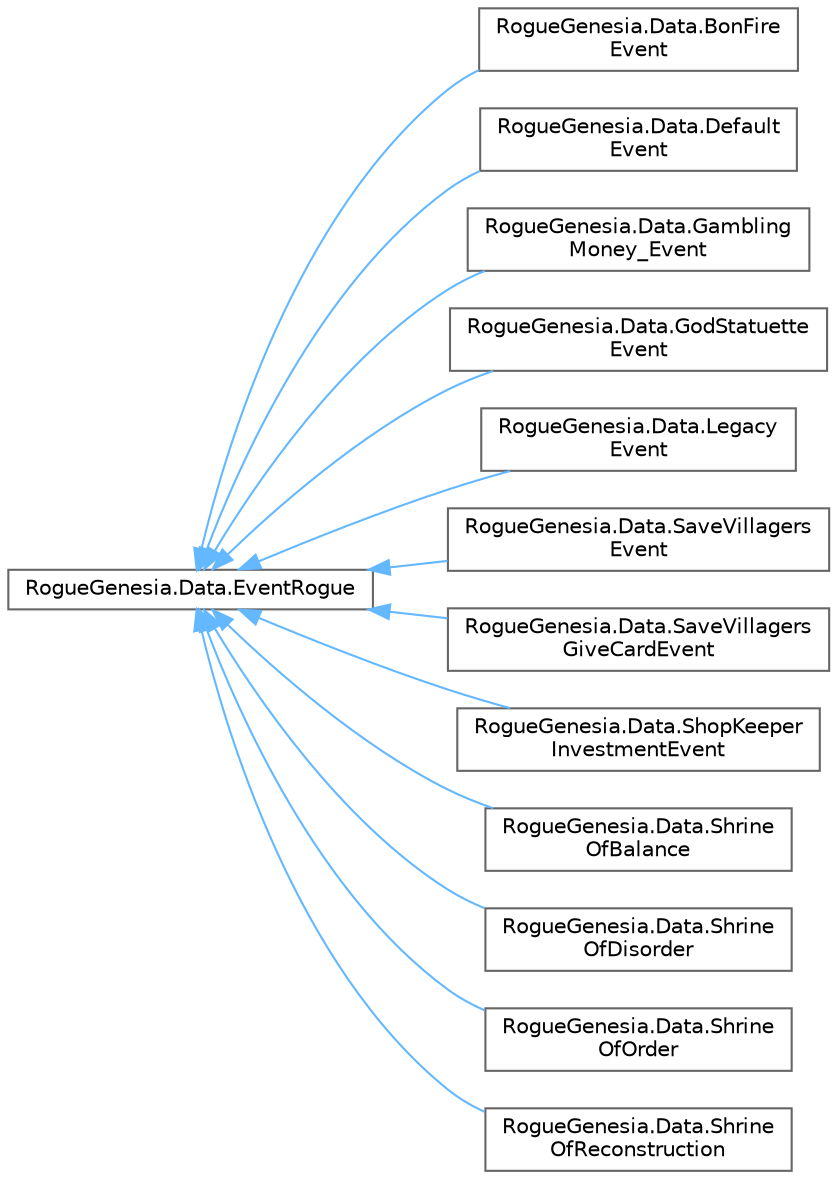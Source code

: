 digraph "Graphical Class Hierarchy"
{
 // LATEX_PDF_SIZE
  bgcolor="transparent";
  edge [fontname=Helvetica,fontsize=10,labelfontname=Helvetica,labelfontsize=10];
  node [fontname=Helvetica,fontsize=10,shape=box,height=0.2,width=0.4];
  rankdir="LR";
  Node0 [label="RogueGenesia.Data.EventRogue",height=0.2,width=0.4,color="grey40", fillcolor="white", style="filled",URL="$class_rogue_genesia_1_1_data_1_1_event_rogue.html",tooltip=" "];
  Node0 -> Node1 [dir="back",color="steelblue1",style="solid"];
  Node1 [label="RogueGenesia.Data.BonFire\lEvent",height=0.2,width=0.4,color="grey40", fillcolor="white", style="filled",URL="$class_rogue_genesia_1_1_data_1_1_bon_fire_event.html",tooltip=" "];
  Node0 -> Node2 [dir="back",color="steelblue1",style="solid"];
  Node2 [label="RogueGenesia.Data.Default\lEvent",height=0.2,width=0.4,color="grey40", fillcolor="white", style="filled",URL="$class_rogue_genesia_1_1_data_1_1_default_event.html",tooltip=" "];
  Node0 -> Node3 [dir="back",color="steelblue1",style="solid"];
  Node3 [label="RogueGenesia.Data.Gambling\lMoney_Event",height=0.2,width=0.4,color="grey40", fillcolor="white", style="filled",URL="$class_rogue_genesia_1_1_data_1_1_gambling_money___event.html",tooltip=" "];
  Node0 -> Node4 [dir="back",color="steelblue1",style="solid"];
  Node4 [label="RogueGenesia.Data.GodStatuette\lEvent",height=0.2,width=0.4,color="grey40", fillcolor="white", style="filled",URL="$class_rogue_genesia_1_1_data_1_1_god_statuette_event.html",tooltip=" "];
  Node0 -> Node5 [dir="back",color="steelblue1",style="solid"];
  Node5 [label="RogueGenesia.Data.Legacy\lEvent",height=0.2,width=0.4,color="grey40", fillcolor="white", style="filled",URL="$class_rogue_genesia_1_1_data_1_1_legacy_event.html",tooltip=" "];
  Node0 -> Node6 [dir="back",color="steelblue1",style="solid"];
  Node6 [label="RogueGenesia.Data.SaveVillagers\lEvent",height=0.2,width=0.4,color="grey40", fillcolor="white", style="filled",URL="$class_rogue_genesia_1_1_data_1_1_save_villagers_event.html",tooltip=" "];
  Node0 -> Node7 [dir="back",color="steelblue1",style="solid"];
  Node7 [label="RogueGenesia.Data.SaveVillagers\lGiveCardEvent",height=0.2,width=0.4,color="grey40", fillcolor="white", style="filled",URL="$class_rogue_genesia_1_1_data_1_1_save_villagers_give_card_event.html",tooltip=" "];
  Node0 -> Node8 [dir="back",color="steelblue1",style="solid"];
  Node8 [label="RogueGenesia.Data.ShopKeeper\lInvestmentEvent",height=0.2,width=0.4,color="grey40", fillcolor="white", style="filled",URL="$class_rogue_genesia_1_1_data_1_1_shop_keeper_investment_event.html",tooltip=" "];
  Node0 -> Node9 [dir="back",color="steelblue1",style="solid"];
  Node9 [label="RogueGenesia.Data.Shrine\lOfBalance",height=0.2,width=0.4,color="grey40", fillcolor="white", style="filled",URL="$class_rogue_genesia_1_1_data_1_1_shrine_of_balance.html",tooltip=" "];
  Node0 -> Node10 [dir="back",color="steelblue1",style="solid"];
  Node10 [label="RogueGenesia.Data.Shrine\lOfDisorder",height=0.2,width=0.4,color="grey40", fillcolor="white", style="filled",URL="$class_rogue_genesia_1_1_data_1_1_shrine_of_disorder.html",tooltip=" "];
  Node0 -> Node11 [dir="back",color="steelblue1",style="solid"];
  Node11 [label="RogueGenesia.Data.Shrine\lOfOrder",height=0.2,width=0.4,color="grey40", fillcolor="white", style="filled",URL="$class_rogue_genesia_1_1_data_1_1_shrine_of_order.html",tooltip=" "];
  Node0 -> Node12 [dir="back",color="steelblue1",style="solid"];
  Node12 [label="RogueGenesia.Data.Shrine\lOfReconstruction",height=0.2,width=0.4,color="grey40", fillcolor="white", style="filled",URL="$class_rogue_genesia_1_1_data_1_1_shrine_of_reconstruction.html",tooltip=" "];
}
